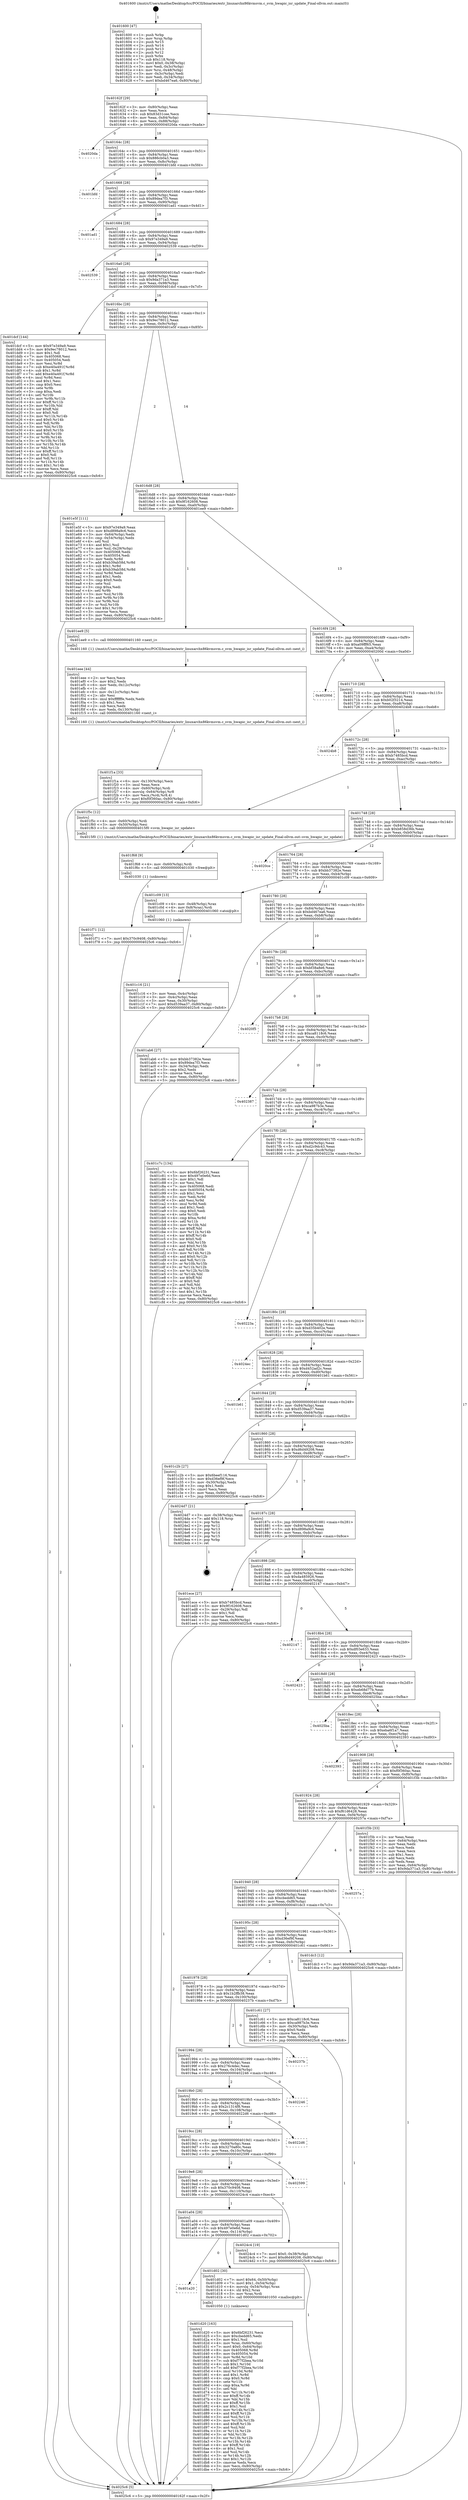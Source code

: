 digraph "0x401600" {
  label = "0x401600 (/mnt/c/Users/mathe/Desktop/tcc/POCII/binaries/extr_linuxarchx86kvmsvm.c_svm_hwapic_isr_update_Final-ollvm.out::main(0))"
  labelloc = "t"
  node[shape=record]

  Entry [label="",width=0.3,height=0.3,shape=circle,fillcolor=black,style=filled]
  "0x40162f" [label="{
     0x40162f [29]\l
     | [instrs]\l
     &nbsp;&nbsp;0x40162f \<+3\>: mov -0x80(%rbp),%eax\l
     &nbsp;&nbsp;0x401632 \<+2\>: mov %eax,%ecx\l
     &nbsp;&nbsp;0x401634 \<+6\>: sub $0x83d31cee,%ecx\l
     &nbsp;&nbsp;0x40163a \<+6\>: mov %eax,-0x84(%rbp)\l
     &nbsp;&nbsp;0x401640 \<+6\>: mov %ecx,-0x88(%rbp)\l
     &nbsp;&nbsp;0x401646 \<+6\>: je 00000000004020da \<main+0xada\>\l
  }"]
  "0x4020da" [label="{
     0x4020da\l
  }", style=dashed]
  "0x40164c" [label="{
     0x40164c [28]\l
     | [instrs]\l
     &nbsp;&nbsp;0x40164c \<+5\>: jmp 0000000000401651 \<main+0x51\>\l
     &nbsp;&nbsp;0x401651 \<+6\>: mov -0x84(%rbp),%eax\l
     &nbsp;&nbsp;0x401657 \<+5\>: sub $0x886cb0a3,%eax\l
     &nbsp;&nbsp;0x40165c \<+6\>: mov %eax,-0x8c(%rbp)\l
     &nbsp;&nbsp;0x401662 \<+6\>: je 0000000000401bfd \<main+0x5fd\>\l
  }"]
  Exit [label="",width=0.3,height=0.3,shape=circle,fillcolor=black,style=filled,peripheries=2]
  "0x401bfd" [label="{
     0x401bfd\l
  }", style=dashed]
  "0x401668" [label="{
     0x401668 [28]\l
     | [instrs]\l
     &nbsp;&nbsp;0x401668 \<+5\>: jmp 000000000040166d \<main+0x6d\>\l
     &nbsp;&nbsp;0x40166d \<+6\>: mov -0x84(%rbp),%eax\l
     &nbsp;&nbsp;0x401673 \<+5\>: sub $0x89dea7f3,%eax\l
     &nbsp;&nbsp;0x401678 \<+6\>: mov %eax,-0x90(%rbp)\l
     &nbsp;&nbsp;0x40167e \<+6\>: je 0000000000401ad1 \<main+0x4d1\>\l
  }"]
  "0x401f71" [label="{
     0x401f71 [12]\l
     | [instrs]\l
     &nbsp;&nbsp;0x401f71 \<+7\>: movl $0x370c9408,-0x80(%rbp)\l
     &nbsp;&nbsp;0x401f78 \<+5\>: jmp 00000000004025c6 \<main+0xfc6\>\l
  }"]
  "0x401ad1" [label="{
     0x401ad1\l
  }", style=dashed]
  "0x401684" [label="{
     0x401684 [28]\l
     | [instrs]\l
     &nbsp;&nbsp;0x401684 \<+5\>: jmp 0000000000401689 \<main+0x89\>\l
     &nbsp;&nbsp;0x401689 \<+6\>: mov -0x84(%rbp),%eax\l
     &nbsp;&nbsp;0x40168f \<+5\>: sub $0x97e349a9,%eax\l
     &nbsp;&nbsp;0x401694 \<+6\>: mov %eax,-0x94(%rbp)\l
     &nbsp;&nbsp;0x40169a \<+6\>: je 0000000000402539 \<main+0xf39\>\l
  }"]
  "0x401f68" [label="{
     0x401f68 [9]\l
     | [instrs]\l
     &nbsp;&nbsp;0x401f68 \<+4\>: mov -0x60(%rbp),%rdi\l
     &nbsp;&nbsp;0x401f6c \<+5\>: call 0000000000401030 \<free@plt\>\l
     | [calls]\l
     &nbsp;&nbsp;0x401030 \{1\} (unknown)\l
  }"]
  "0x402539" [label="{
     0x402539\l
  }", style=dashed]
  "0x4016a0" [label="{
     0x4016a0 [28]\l
     | [instrs]\l
     &nbsp;&nbsp;0x4016a0 \<+5\>: jmp 00000000004016a5 \<main+0xa5\>\l
     &nbsp;&nbsp;0x4016a5 \<+6\>: mov -0x84(%rbp),%eax\l
     &nbsp;&nbsp;0x4016ab \<+5\>: sub $0x9da371a3,%eax\l
     &nbsp;&nbsp;0x4016b0 \<+6\>: mov %eax,-0x98(%rbp)\l
     &nbsp;&nbsp;0x4016b6 \<+6\>: je 0000000000401dcf \<main+0x7cf\>\l
  }"]
  "0x401f1a" [label="{
     0x401f1a [33]\l
     | [instrs]\l
     &nbsp;&nbsp;0x401f1a \<+6\>: mov -0x130(%rbp),%ecx\l
     &nbsp;&nbsp;0x401f20 \<+3\>: imul %eax,%ecx\l
     &nbsp;&nbsp;0x401f23 \<+4\>: mov -0x60(%rbp),%rdi\l
     &nbsp;&nbsp;0x401f27 \<+4\>: movslq -0x64(%rbp),%r8\l
     &nbsp;&nbsp;0x401f2b \<+4\>: mov %ecx,(%rdi,%r8,4)\l
     &nbsp;&nbsp;0x401f2f \<+7\>: movl $0xf0f360ac,-0x80(%rbp)\l
     &nbsp;&nbsp;0x401f36 \<+5\>: jmp 00000000004025c6 \<main+0xfc6\>\l
  }"]
  "0x401dcf" [label="{
     0x401dcf [144]\l
     | [instrs]\l
     &nbsp;&nbsp;0x401dcf \<+5\>: mov $0x97e349a9,%eax\l
     &nbsp;&nbsp;0x401dd4 \<+5\>: mov $0x9ec78012,%ecx\l
     &nbsp;&nbsp;0x401dd9 \<+2\>: mov $0x1,%dl\l
     &nbsp;&nbsp;0x401ddb \<+7\>: mov 0x405068,%esi\l
     &nbsp;&nbsp;0x401de2 \<+7\>: mov 0x405054,%edi\l
     &nbsp;&nbsp;0x401de9 \<+3\>: mov %esi,%r8d\l
     &nbsp;&nbsp;0x401dec \<+7\>: sub $0xe40a491f,%r8d\l
     &nbsp;&nbsp;0x401df3 \<+4\>: sub $0x1,%r8d\l
     &nbsp;&nbsp;0x401df7 \<+7\>: add $0xe40a491f,%r8d\l
     &nbsp;&nbsp;0x401dfe \<+4\>: imul %r8d,%esi\l
     &nbsp;&nbsp;0x401e02 \<+3\>: and $0x1,%esi\l
     &nbsp;&nbsp;0x401e05 \<+3\>: cmp $0x0,%esi\l
     &nbsp;&nbsp;0x401e08 \<+4\>: sete %r9b\l
     &nbsp;&nbsp;0x401e0c \<+3\>: cmp $0xa,%edi\l
     &nbsp;&nbsp;0x401e0f \<+4\>: setl %r10b\l
     &nbsp;&nbsp;0x401e13 \<+3\>: mov %r9b,%r11b\l
     &nbsp;&nbsp;0x401e16 \<+4\>: xor $0xff,%r11b\l
     &nbsp;&nbsp;0x401e1a \<+3\>: mov %r10b,%bl\l
     &nbsp;&nbsp;0x401e1d \<+3\>: xor $0xff,%bl\l
     &nbsp;&nbsp;0x401e20 \<+3\>: xor $0x0,%dl\l
     &nbsp;&nbsp;0x401e23 \<+3\>: mov %r11b,%r14b\l
     &nbsp;&nbsp;0x401e26 \<+4\>: and $0x0,%r14b\l
     &nbsp;&nbsp;0x401e2a \<+3\>: and %dl,%r9b\l
     &nbsp;&nbsp;0x401e2d \<+3\>: mov %bl,%r15b\l
     &nbsp;&nbsp;0x401e30 \<+4\>: and $0x0,%r15b\l
     &nbsp;&nbsp;0x401e34 \<+3\>: and %dl,%r10b\l
     &nbsp;&nbsp;0x401e37 \<+3\>: or %r9b,%r14b\l
     &nbsp;&nbsp;0x401e3a \<+3\>: or %r10b,%r15b\l
     &nbsp;&nbsp;0x401e3d \<+3\>: xor %r15b,%r14b\l
     &nbsp;&nbsp;0x401e40 \<+3\>: or %bl,%r11b\l
     &nbsp;&nbsp;0x401e43 \<+4\>: xor $0xff,%r11b\l
     &nbsp;&nbsp;0x401e47 \<+3\>: or $0x0,%dl\l
     &nbsp;&nbsp;0x401e4a \<+3\>: and %dl,%r11b\l
     &nbsp;&nbsp;0x401e4d \<+3\>: or %r11b,%r14b\l
     &nbsp;&nbsp;0x401e50 \<+4\>: test $0x1,%r14b\l
     &nbsp;&nbsp;0x401e54 \<+3\>: cmovne %ecx,%eax\l
     &nbsp;&nbsp;0x401e57 \<+3\>: mov %eax,-0x80(%rbp)\l
     &nbsp;&nbsp;0x401e5a \<+5\>: jmp 00000000004025c6 \<main+0xfc6\>\l
  }"]
  "0x4016bc" [label="{
     0x4016bc [28]\l
     | [instrs]\l
     &nbsp;&nbsp;0x4016bc \<+5\>: jmp 00000000004016c1 \<main+0xc1\>\l
     &nbsp;&nbsp;0x4016c1 \<+6\>: mov -0x84(%rbp),%eax\l
     &nbsp;&nbsp;0x4016c7 \<+5\>: sub $0x9ec78012,%eax\l
     &nbsp;&nbsp;0x4016cc \<+6\>: mov %eax,-0x9c(%rbp)\l
     &nbsp;&nbsp;0x4016d2 \<+6\>: je 0000000000401e5f \<main+0x85f\>\l
  }"]
  "0x401eee" [label="{
     0x401eee [44]\l
     | [instrs]\l
     &nbsp;&nbsp;0x401eee \<+2\>: xor %ecx,%ecx\l
     &nbsp;&nbsp;0x401ef0 \<+5\>: mov $0x2,%edx\l
     &nbsp;&nbsp;0x401ef5 \<+6\>: mov %edx,-0x12c(%rbp)\l
     &nbsp;&nbsp;0x401efb \<+1\>: cltd\l
     &nbsp;&nbsp;0x401efc \<+6\>: mov -0x12c(%rbp),%esi\l
     &nbsp;&nbsp;0x401f02 \<+2\>: idiv %esi\l
     &nbsp;&nbsp;0x401f04 \<+6\>: imul $0xfffffffe,%edx,%edx\l
     &nbsp;&nbsp;0x401f0a \<+3\>: sub $0x1,%ecx\l
     &nbsp;&nbsp;0x401f0d \<+2\>: sub %ecx,%edx\l
     &nbsp;&nbsp;0x401f0f \<+6\>: mov %edx,-0x130(%rbp)\l
     &nbsp;&nbsp;0x401f15 \<+5\>: call 0000000000401160 \<next_i\>\l
     | [calls]\l
     &nbsp;&nbsp;0x401160 \{1\} (/mnt/c/Users/mathe/Desktop/tcc/POCII/binaries/extr_linuxarchx86kvmsvm.c_svm_hwapic_isr_update_Final-ollvm.out::next_i)\l
  }"]
  "0x401e5f" [label="{
     0x401e5f [111]\l
     | [instrs]\l
     &nbsp;&nbsp;0x401e5f \<+5\>: mov $0x97e349a9,%eax\l
     &nbsp;&nbsp;0x401e64 \<+5\>: mov $0xd898a9c6,%ecx\l
     &nbsp;&nbsp;0x401e69 \<+3\>: mov -0x64(%rbp),%edx\l
     &nbsp;&nbsp;0x401e6c \<+3\>: cmp -0x54(%rbp),%edx\l
     &nbsp;&nbsp;0x401e6f \<+4\>: setl %sil\l
     &nbsp;&nbsp;0x401e73 \<+4\>: and $0x1,%sil\l
     &nbsp;&nbsp;0x401e77 \<+4\>: mov %sil,-0x29(%rbp)\l
     &nbsp;&nbsp;0x401e7b \<+7\>: mov 0x405068,%edx\l
     &nbsp;&nbsp;0x401e82 \<+7\>: mov 0x405054,%edi\l
     &nbsp;&nbsp;0x401e89 \<+3\>: mov %edx,%r8d\l
     &nbsp;&nbsp;0x401e8c \<+7\>: add $0xb39ab58d,%r8d\l
     &nbsp;&nbsp;0x401e93 \<+4\>: sub $0x1,%r8d\l
     &nbsp;&nbsp;0x401e97 \<+7\>: sub $0xb39ab58d,%r8d\l
     &nbsp;&nbsp;0x401e9e \<+4\>: imul %r8d,%edx\l
     &nbsp;&nbsp;0x401ea2 \<+3\>: and $0x1,%edx\l
     &nbsp;&nbsp;0x401ea5 \<+3\>: cmp $0x0,%edx\l
     &nbsp;&nbsp;0x401ea8 \<+4\>: sete %sil\l
     &nbsp;&nbsp;0x401eac \<+3\>: cmp $0xa,%edi\l
     &nbsp;&nbsp;0x401eaf \<+4\>: setl %r9b\l
     &nbsp;&nbsp;0x401eb3 \<+3\>: mov %sil,%r10b\l
     &nbsp;&nbsp;0x401eb6 \<+3\>: and %r9b,%r10b\l
     &nbsp;&nbsp;0x401eb9 \<+3\>: xor %r9b,%sil\l
     &nbsp;&nbsp;0x401ebc \<+3\>: or %sil,%r10b\l
     &nbsp;&nbsp;0x401ebf \<+4\>: test $0x1,%r10b\l
     &nbsp;&nbsp;0x401ec3 \<+3\>: cmovne %ecx,%eax\l
     &nbsp;&nbsp;0x401ec6 \<+3\>: mov %eax,-0x80(%rbp)\l
     &nbsp;&nbsp;0x401ec9 \<+5\>: jmp 00000000004025c6 \<main+0xfc6\>\l
  }"]
  "0x4016d8" [label="{
     0x4016d8 [28]\l
     | [instrs]\l
     &nbsp;&nbsp;0x4016d8 \<+5\>: jmp 00000000004016dd \<main+0xdd\>\l
     &nbsp;&nbsp;0x4016dd \<+6\>: mov -0x84(%rbp),%eax\l
     &nbsp;&nbsp;0x4016e3 \<+5\>: sub $0x9f162608,%eax\l
     &nbsp;&nbsp;0x4016e8 \<+6\>: mov %eax,-0xa0(%rbp)\l
     &nbsp;&nbsp;0x4016ee \<+6\>: je 0000000000401ee9 \<main+0x8e9\>\l
  }"]
  "0x401d20" [label="{
     0x401d20 [163]\l
     | [instrs]\l
     &nbsp;&nbsp;0x401d20 \<+5\>: mov $0x6bf26231,%ecx\l
     &nbsp;&nbsp;0x401d25 \<+5\>: mov $0xcbedd65,%edx\l
     &nbsp;&nbsp;0x401d2a \<+3\>: mov $0x1,%sil\l
     &nbsp;&nbsp;0x401d2d \<+4\>: mov %rax,-0x60(%rbp)\l
     &nbsp;&nbsp;0x401d31 \<+7\>: movl $0x0,-0x64(%rbp)\l
     &nbsp;&nbsp;0x401d38 \<+8\>: mov 0x405068,%r8d\l
     &nbsp;&nbsp;0x401d40 \<+8\>: mov 0x405054,%r9d\l
     &nbsp;&nbsp;0x401d48 \<+3\>: mov %r8d,%r10d\l
     &nbsp;&nbsp;0x401d4b \<+7\>: sub $0xf77f2bea,%r10d\l
     &nbsp;&nbsp;0x401d52 \<+4\>: sub $0x1,%r10d\l
     &nbsp;&nbsp;0x401d56 \<+7\>: add $0xf77f2bea,%r10d\l
     &nbsp;&nbsp;0x401d5d \<+4\>: imul %r10d,%r8d\l
     &nbsp;&nbsp;0x401d61 \<+4\>: and $0x1,%r8d\l
     &nbsp;&nbsp;0x401d65 \<+4\>: cmp $0x0,%r8d\l
     &nbsp;&nbsp;0x401d69 \<+4\>: sete %r11b\l
     &nbsp;&nbsp;0x401d6d \<+4\>: cmp $0xa,%r9d\l
     &nbsp;&nbsp;0x401d71 \<+3\>: setl %bl\l
     &nbsp;&nbsp;0x401d74 \<+3\>: mov %r11b,%r14b\l
     &nbsp;&nbsp;0x401d77 \<+4\>: xor $0xff,%r14b\l
     &nbsp;&nbsp;0x401d7b \<+3\>: mov %bl,%r15b\l
     &nbsp;&nbsp;0x401d7e \<+4\>: xor $0xff,%r15b\l
     &nbsp;&nbsp;0x401d82 \<+4\>: xor $0x1,%sil\l
     &nbsp;&nbsp;0x401d86 \<+3\>: mov %r14b,%r12b\l
     &nbsp;&nbsp;0x401d89 \<+4\>: and $0xff,%r12b\l
     &nbsp;&nbsp;0x401d8d \<+3\>: and %sil,%r11b\l
     &nbsp;&nbsp;0x401d90 \<+3\>: mov %r15b,%r13b\l
     &nbsp;&nbsp;0x401d93 \<+4\>: and $0xff,%r13b\l
     &nbsp;&nbsp;0x401d97 \<+3\>: and %sil,%bl\l
     &nbsp;&nbsp;0x401d9a \<+3\>: or %r11b,%r12b\l
     &nbsp;&nbsp;0x401d9d \<+3\>: or %bl,%r13b\l
     &nbsp;&nbsp;0x401da0 \<+3\>: xor %r13b,%r12b\l
     &nbsp;&nbsp;0x401da3 \<+3\>: or %r15b,%r14b\l
     &nbsp;&nbsp;0x401da6 \<+4\>: xor $0xff,%r14b\l
     &nbsp;&nbsp;0x401daa \<+4\>: or $0x1,%sil\l
     &nbsp;&nbsp;0x401dae \<+3\>: and %sil,%r14b\l
     &nbsp;&nbsp;0x401db1 \<+3\>: or %r14b,%r12b\l
     &nbsp;&nbsp;0x401db4 \<+4\>: test $0x1,%r12b\l
     &nbsp;&nbsp;0x401db8 \<+3\>: cmovne %edx,%ecx\l
     &nbsp;&nbsp;0x401dbb \<+3\>: mov %ecx,-0x80(%rbp)\l
     &nbsp;&nbsp;0x401dbe \<+5\>: jmp 00000000004025c6 \<main+0xfc6\>\l
  }"]
  "0x401ee9" [label="{
     0x401ee9 [5]\l
     | [instrs]\l
     &nbsp;&nbsp;0x401ee9 \<+5\>: call 0000000000401160 \<next_i\>\l
     | [calls]\l
     &nbsp;&nbsp;0x401160 \{1\} (/mnt/c/Users/mathe/Desktop/tcc/POCII/binaries/extr_linuxarchx86kvmsvm.c_svm_hwapic_isr_update_Final-ollvm.out::next_i)\l
  }"]
  "0x4016f4" [label="{
     0x4016f4 [28]\l
     | [instrs]\l
     &nbsp;&nbsp;0x4016f4 \<+5\>: jmp 00000000004016f9 \<main+0xf9\>\l
     &nbsp;&nbsp;0x4016f9 \<+6\>: mov -0x84(%rbp),%eax\l
     &nbsp;&nbsp;0x4016ff \<+5\>: sub $0xa09fff65,%eax\l
     &nbsp;&nbsp;0x401704 \<+6\>: mov %eax,-0xa4(%rbp)\l
     &nbsp;&nbsp;0x40170a \<+6\>: je 000000000040200d \<main+0xa0d\>\l
  }"]
  "0x401a20" [label="{
     0x401a20\l
  }", style=dashed]
  "0x40200d" [label="{
     0x40200d\l
  }", style=dashed]
  "0x401710" [label="{
     0x401710 [28]\l
     | [instrs]\l
     &nbsp;&nbsp;0x401710 \<+5\>: jmp 0000000000401715 \<main+0x115\>\l
     &nbsp;&nbsp;0x401715 \<+6\>: mov -0x84(%rbp),%eax\l
     &nbsp;&nbsp;0x40171b \<+5\>: sub $0xb02f3214,%eax\l
     &nbsp;&nbsp;0x401720 \<+6\>: mov %eax,-0xa8(%rbp)\l
     &nbsp;&nbsp;0x401726 \<+6\>: je 00000000004024b8 \<main+0xeb8\>\l
  }"]
  "0x401d02" [label="{
     0x401d02 [30]\l
     | [instrs]\l
     &nbsp;&nbsp;0x401d02 \<+7\>: movl $0x64,-0x50(%rbp)\l
     &nbsp;&nbsp;0x401d09 \<+7\>: movl $0x1,-0x54(%rbp)\l
     &nbsp;&nbsp;0x401d10 \<+4\>: movslq -0x54(%rbp),%rax\l
     &nbsp;&nbsp;0x401d14 \<+4\>: shl $0x2,%rax\l
     &nbsp;&nbsp;0x401d18 \<+3\>: mov %rax,%rdi\l
     &nbsp;&nbsp;0x401d1b \<+5\>: call 0000000000401050 \<malloc@plt\>\l
     | [calls]\l
     &nbsp;&nbsp;0x401050 \{1\} (unknown)\l
  }"]
  "0x4024b8" [label="{
     0x4024b8\l
  }", style=dashed]
  "0x40172c" [label="{
     0x40172c [28]\l
     | [instrs]\l
     &nbsp;&nbsp;0x40172c \<+5\>: jmp 0000000000401731 \<main+0x131\>\l
     &nbsp;&nbsp;0x401731 \<+6\>: mov -0x84(%rbp),%eax\l
     &nbsp;&nbsp;0x401737 \<+5\>: sub $0xb7485bcd,%eax\l
     &nbsp;&nbsp;0x40173c \<+6\>: mov %eax,-0xac(%rbp)\l
     &nbsp;&nbsp;0x401742 \<+6\>: je 0000000000401f5c \<main+0x95c\>\l
  }"]
  "0x401a04" [label="{
     0x401a04 [28]\l
     | [instrs]\l
     &nbsp;&nbsp;0x401a04 \<+5\>: jmp 0000000000401a09 \<main+0x409\>\l
     &nbsp;&nbsp;0x401a09 \<+6\>: mov -0x84(%rbp),%eax\l
     &nbsp;&nbsp;0x401a0f \<+5\>: sub $0x497e0e6d,%eax\l
     &nbsp;&nbsp;0x401a14 \<+6\>: mov %eax,-0x114(%rbp)\l
     &nbsp;&nbsp;0x401a1a \<+6\>: je 0000000000401d02 \<main+0x702\>\l
  }"]
  "0x401f5c" [label="{
     0x401f5c [12]\l
     | [instrs]\l
     &nbsp;&nbsp;0x401f5c \<+4\>: mov -0x60(%rbp),%rdi\l
     &nbsp;&nbsp;0x401f60 \<+3\>: mov -0x50(%rbp),%esi\l
     &nbsp;&nbsp;0x401f63 \<+5\>: call 00000000004015f0 \<svm_hwapic_isr_update\>\l
     | [calls]\l
     &nbsp;&nbsp;0x4015f0 \{1\} (/mnt/c/Users/mathe/Desktop/tcc/POCII/binaries/extr_linuxarchx86kvmsvm.c_svm_hwapic_isr_update_Final-ollvm.out::svm_hwapic_isr_update)\l
  }"]
  "0x401748" [label="{
     0x401748 [28]\l
     | [instrs]\l
     &nbsp;&nbsp;0x401748 \<+5\>: jmp 000000000040174d \<main+0x14d\>\l
     &nbsp;&nbsp;0x40174d \<+6\>: mov -0x84(%rbp),%eax\l
     &nbsp;&nbsp;0x401753 \<+5\>: sub $0xb858d36b,%eax\l
     &nbsp;&nbsp;0x401758 \<+6\>: mov %eax,-0xb0(%rbp)\l
     &nbsp;&nbsp;0x40175e \<+6\>: je 00000000004020ce \<main+0xace\>\l
  }"]
  "0x4024c4" [label="{
     0x4024c4 [19]\l
     | [instrs]\l
     &nbsp;&nbsp;0x4024c4 \<+7\>: movl $0x0,-0x38(%rbp)\l
     &nbsp;&nbsp;0x4024cb \<+7\>: movl $0xd6d49208,-0x80(%rbp)\l
     &nbsp;&nbsp;0x4024d2 \<+5\>: jmp 00000000004025c6 \<main+0xfc6\>\l
  }"]
  "0x4020ce" [label="{
     0x4020ce\l
  }", style=dashed]
  "0x401764" [label="{
     0x401764 [28]\l
     | [instrs]\l
     &nbsp;&nbsp;0x401764 \<+5\>: jmp 0000000000401769 \<main+0x169\>\l
     &nbsp;&nbsp;0x401769 \<+6\>: mov -0x84(%rbp),%eax\l
     &nbsp;&nbsp;0x40176f \<+5\>: sub $0xbb37382e,%eax\l
     &nbsp;&nbsp;0x401774 \<+6\>: mov %eax,-0xb4(%rbp)\l
     &nbsp;&nbsp;0x40177a \<+6\>: je 0000000000401c09 \<main+0x609\>\l
  }"]
  "0x4019e8" [label="{
     0x4019e8 [28]\l
     | [instrs]\l
     &nbsp;&nbsp;0x4019e8 \<+5\>: jmp 00000000004019ed \<main+0x3ed\>\l
     &nbsp;&nbsp;0x4019ed \<+6\>: mov -0x84(%rbp),%eax\l
     &nbsp;&nbsp;0x4019f3 \<+5\>: sub $0x370c9408,%eax\l
     &nbsp;&nbsp;0x4019f8 \<+6\>: mov %eax,-0x110(%rbp)\l
     &nbsp;&nbsp;0x4019fe \<+6\>: je 00000000004024c4 \<main+0xec4\>\l
  }"]
  "0x401c09" [label="{
     0x401c09 [13]\l
     | [instrs]\l
     &nbsp;&nbsp;0x401c09 \<+4\>: mov -0x48(%rbp),%rax\l
     &nbsp;&nbsp;0x401c0d \<+4\>: mov 0x8(%rax),%rdi\l
     &nbsp;&nbsp;0x401c11 \<+5\>: call 0000000000401060 \<atoi@plt\>\l
     | [calls]\l
     &nbsp;&nbsp;0x401060 \{1\} (unknown)\l
  }"]
  "0x401780" [label="{
     0x401780 [28]\l
     | [instrs]\l
     &nbsp;&nbsp;0x401780 \<+5\>: jmp 0000000000401785 \<main+0x185\>\l
     &nbsp;&nbsp;0x401785 \<+6\>: mov -0x84(%rbp),%eax\l
     &nbsp;&nbsp;0x40178b \<+5\>: sub $0xbd467ea6,%eax\l
     &nbsp;&nbsp;0x401790 \<+6\>: mov %eax,-0xb8(%rbp)\l
     &nbsp;&nbsp;0x401796 \<+6\>: je 0000000000401ab6 \<main+0x4b6\>\l
  }"]
  "0x402599" [label="{
     0x402599\l
  }", style=dashed]
  "0x401ab6" [label="{
     0x401ab6 [27]\l
     | [instrs]\l
     &nbsp;&nbsp;0x401ab6 \<+5\>: mov $0xbb37382e,%eax\l
     &nbsp;&nbsp;0x401abb \<+5\>: mov $0x89dea7f3,%ecx\l
     &nbsp;&nbsp;0x401ac0 \<+3\>: mov -0x34(%rbp),%edx\l
     &nbsp;&nbsp;0x401ac3 \<+3\>: cmp $0x2,%edx\l
     &nbsp;&nbsp;0x401ac6 \<+3\>: cmovne %ecx,%eax\l
     &nbsp;&nbsp;0x401ac9 \<+3\>: mov %eax,-0x80(%rbp)\l
     &nbsp;&nbsp;0x401acc \<+5\>: jmp 00000000004025c6 \<main+0xfc6\>\l
  }"]
  "0x40179c" [label="{
     0x40179c [28]\l
     | [instrs]\l
     &nbsp;&nbsp;0x40179c \<+5\>: jmp 00000000004017a1 \<main+0x1a1\>\l
     &nbsp;&nbsp;0x4017a1 \<+6\>: mov -0x84(%rbp),%eax\l
     &nbsp;&nbsp;0x4017a7 \<+5\>: sub $0xbf38a8e6,%eax\l
     &nbsp;&nbsp;0x4017ac \<+6\>: mov %eax,-0xbc(%rbp)\l
     &nbsp;&nbsp;0x4017b2 \<+6\>: je 00000000004020f5 \<main+0xaf5\>\l
  }"]
  "0x4025c6" [label="{
     0x4025c6 [5]\l
     | [instrs]\l
     &nbsp;&nbsp;0x4025c6 \<+5\>: jmp 000000000040162f \<main+0x2f\>\l
  }"]
  "0x401600" [label="{
     0x401600 [47]\l
     | [instrs]\l
     &nbsp;&nbsp;0x401600 \<+1\>: push %rbp\l
     &nbsp;&nbsp;0x401601 \<+3\>: mov %rsp,%rbp\l
     &nbsp;&nbsp;0x401604 \<+2\>: push %r15\l
     &nbsp;&nbsp;0x401606 \<+2\>: push %r14\l
     &nbsp;&nbsp;0x401608 \<+2\>: push %r13\l
     &nbsp;&nbsp;0x40160a \<+2\>: push %r12\l
     &nbsp;&nbsp;0x40160c \<+1\>: push %rbx\l
     &nbsp;&nbsp;0x40160d \<+7\>: sub $0x118,%rsp\l
     &nbsp;&nbsp;0x401614 \<+7\>: movl $0x0,-0x38(%rbp)\l
     &nbsp;&nbsp;0x40161b \<+3\>: mov %edi,-0x3c(%rbp)\l
     &nbsp;&nbsp;0x40161e \<+4\>: mov %rsi,-0x48(%rbp)\l
     &nbsp;&nbsp;0x401622 \<+3\>: mov -0x3c(%rbp),%edi\l
     &nbsp;&nbsp;0x401625 \<+3\>: mov %edi,-0x34(%rbp)\l
     &nbsp;&nbsp;0x401628 \<+7\>: movl $0xbd467ea6,-0x80(%rbp)\l
  }"]
  "0x401c16" [label="{
     0x401c16 [21]\l
     | [instrs]\l
     &nbsp;&nbsp;0x401c16 \<+3\>: mov %eax,-0x4c(%rbp)\l
     &nbsp;&nbsp;0x401c19 \<+3\>: mov -0x4c(%rbp),%eax\l
     &nbsp;&nbsp;0x401c1c \<+3\>: mov %eax,-0x30(%rbp)\l
     &nbsp;&nbsp;0x401c1f \<+7\>: movl $0xd539aa37,-0x80(%rbp)\l
     &nbsp;&nbsp;0x401c26 \<+5\>: jmp 00000000004025c6 \<main+0xfc6\>\l
  }"]
  "0x4019cc" [label="{
     0x4019cc [28]\l
     | [instrs]\l
     &nbsp;&nbsp;0x4019cc \<+5\>: jmp 00000000004019d1 \<main+0x3d1\>\l
     &nbsp;&nbsp;0x4019d1 \<+6\>: mov -0x84(%rbp),%eax\l
     &nbsp;&nbsp;0x4019d7 \<+5\>: sub $0x3270a80c,%eax\l
     &nbsp;&nbsp;0x4019dc \<+6\>: mov %eax,-0x10c(%rbp)\l
     &nbsp;&nbsp;0x4019e2 \<+6\>: je 0000000000402599 \<main+0xf99\>\l
  }"]
  "0x4020f5" [label="{
     0x4020f5\l
  }", style=dashed]
  "0x4017b8" [label="{
     0x4017b8 [28]\l
     | [instrs]\l
     &nbsp;&nbsp;0x4017b8 \<+5\>: jmp 00000000004017bd \<main+0x1bd\>\l
     &nbsp;&nbsp;0x4017bd \<+6\>: mov -0x84(%rbp),%eax\l
     &nbsp;&nbsp;0x4017c3 \<+5\>: sub $0xca8118c6,%eax\l
     &nbsp;&nbsp;0x4017c8 \<+6\>: mov %eax,-0xc0(%rbp)\l
     &nbsp;&nbsp;0x4017ce \<+6\>: je 0000000000402387 \<main+0xd87\>\l
  }"]
  "0x4022d6" [label="{
     0x4022d6\l
  }", style=dashed]
  "0x402387" [label="{
     0x402387\l
  }", style=dashed]
  "0x4017d4" [label="{
     0x4017d4 [28]\l
     | [instrs]\l
     &nbsp;&nbsp;0x4017d4 \<+5\>: jmp 00000000004017d9 \<main+0x1d9\>\l
     &nbsp;&nbsp;0x4017d9 \<+6\>: mov -0x84(%rbp),%eax\l
     &nbsp;&nbsp;0x4017df \<+5\>: sub $0xca987b3e,%eax\l
     &nbsp;&nbsp;0x4017e4 \<+6\>: mov %eax,-0xc4(%rbp)\l
     &nbsp;&nbsp;0x4017ea \<+6\>: je 0000000000401c7c \<main+0x67c\>\l
  }"]
  "0x4019b0" [label="{
     0x4019b0 [28]\l
     | [instrs]\l
     &nbsp;&nbsp;0x4019b0 \<+5\>: jmp 00000000004019b5 \<main+0x3b5\>\l
     &nbsp;&nbsp;0x4019b5 \<+6\>: mov -0x84(%rbp),%eax\l
     &nbsp;&nbsp;0x4019bb \<+5\>: sub $0x2c1314f8,%eax\l
     &nbsp;&nbsp;0x4019c0 \<+6\>: mov %eax,-0x108(%rbp)\l
     &nbsp;&nbsp;0x4019c6 \<+6\>: je 00000000004022d6 \<main+0xcd6\>\l
  }"]
  "0x401c7c" [label="{
     0x401c7c [134]\l
     | [instrs]\l
     &nbsp;&nbsp;0x401c7c \<+5\>: mov $0x6bf26231,%eax\l
     &nbsp;&nbsp;0x401c81 \<+5\>: mov $0x497e0e6d,%ecx\l
     &nbsp;&nbsp;0x401c86 \<+2\>: mov $0x1,%dl\l
     &nbsp;&nbsp;0x401c88 \<+2\>: xor %esi,%esi\l
     &nbsp;&nbsp;0x401c8a \<+7\>: mov 0x405068,%edi\l
     &nbsp;&nbsp;0x401c91 \<+8\>: mov 0x405054,%r8d\l
     &nbsp;&nbsp;0x401c99 \<+3\>: sub $0x1,%esi\l
     &nbsp;&nbsp;0x401c9c \<+3\>: mov %edi,%r9d\l
     &nbsp;&nbsp;0x401c9f \<+3\>: add %esi,%r9d\l
     &nbsp;&nbsp;0x401ca2 \<+4\>: imul %r9d,%edi\l
     &nbsp;&nbsp;0x401ca6 \<+3\>: and $0x1,%edi\l
     &nbsp;&nbsp;0x401ca9 \<+3\>: cmp $0x0,%edi\l
     &nbsp;&nbsp;0x401cac \<+4\>: sete %r10b\l
     &nbsp;&nbsp;0x401cb0 \<+4\>: cmp $0xa,%r8d\l
     &nbsp;&nbsp;0x401cb4 \<+4\>: setl %r11b\l
     &nbsp;&nbsp;0x401cb8 \<+3\>: mov %r10b,%bl\l
     &nbsp;&nbsp;0x401cbb \<+3\>: xor $0xff,%bl\l
     &nbsp;&nbsp;0x401cbe \<+3\>: mov %r11b,%r14b\l
     &nbsp;&nbsp;0x401cc1 \<+4\>: xor $0xff,%r14b\l
     &nbsp;&nbsp;0x401cc5 \<+3\>: xor $0x0,%dl\l
     &nbsp;&nbsp;0x401cc8 \<+3\>: mov %bl,%r15b\l
     &nbsp;&nbsp;0x401ccb \<+4\>: and $0x0,%r15b\l
     &nbsp;&nbsp;0x401ccf \<+3\>: and %dl,%r10b\l
     &nbsp;&nbsp;0x401cd2 \<+3\>: mov %r14b,%r12b\l
     &nbsp;&nbsp;0x401cd5 \<+4\>: and $0x0,%r12b\l
     &nbsp;&nbsp;0x401cd9 \<+3\>: and %dl,%r11b\l
     &nbsp;&nbsp;0x401cdc \<+3\>: or %r10b,%r15b\l
     &nbsp;&nbsp;0x401cdf \<+3\>: or %r11b,%r12b\l
     &nbsp;&nbsp;0x401ce2 \<+3\>: xor %r12b,%r15b\l
     &nbsp;&nbsp;0x401ce5 \<+3\>: or %r14b,%bl\l
     &nbsp;&nbsp;0x401ce8 \<+3\>: xor $0xff,%bl\l
     &nbsp;&nbsp;0x401ceb \<+3\>: or $0x0,%dl\l
     &nbsp;&nbsp;0x401cee \<+2\>: and %dl,%bl\l
     &nbsp;&nbsp;0x401cf0 \<+3\>: or %bl,%r15b\l
     &nbsp;&nbsp;0x401cf3 \<+4\>: test $0x1,%r15b\l
     &nbsp;&nbsp;0x401cf7 \<+3\>: cmovne %ecx,%eax\l
     &nbsp;&nbsp;0x401cfa \<+3\>: mov %eax,-0x80(%rbp)\l
     &nbsp;&nbsp;0x401cfd \<+5\>: jmp 00000000004025c6 \<main+0xfc6\>\l
  }"]
  "0x4017f0" [label="{
     0x4017f0 [28]\l
     | [instrs]\l
     &nbsp;&nbsp;0x4017f0 \<+5\>: jmp 00000000004017f5 \<main+0x1f5\>\l
     &nbsp;&nbsp;0x4017f5 \<+6\>: mov -0x84(%rbp),%eax\l
     &nbsp;&nbsp;0x4017fb \<+5\>: sub $0xd2c9dc43,%eax\l
     &nbsp;&nbsp;0x401800 \<+6\>: mov %eax,-0xc8(%rbp)\l
     &nbsp;&nbsp;0x401806 \<+6\>: je 000000000040223a \<main+0xc3a\>\l
  }"]
  "0x402246" [label="{
     0x402246\l
  }", style=dashed]
  "0x40223a" [label="{
     0x40223a\l
  }", style=dashed]
  "0x40180c" [label="{
     0x40180c [28]\l
     | [instrs]\l
     &nbsp;&nbsp;0x40180c \<+5\>: jmp 0000000000401811 \<main+0x211\>\l
     &nbsp;&nbsp;0x401811 \<+6\>: mov -0x84(%rbp),%eax\l
     &nbsp;&nbsp;0x401817 \<+5\>: sub $0xd35b402e,%eax\l
     &nbsp;&nbsp;0x40181c \<+6\>: mov %eax,-0xcc(%rbp)\l
     &nbsp;&nbsp;0x401822 \<+6\>: je 00000000004024ec \<main+0xeec\>\l
  }"]
  "0x401994" [label="{
     0x401994 [28]\l
     | [instrs]\l
     &nbsp;&nbsp;0x401994 \<+5\>: jmp 0000000000401999 \<main+0x399\>\l
     &nbsp;&nbsp;0x401999 \<+6\>: mov -0x84(%rbp),%eax\l
     &nbsp;&nbsp;0x40199f \<+5\>: sub $0x276c4dec,%eax\l
     &nbsp;&nbsp;0x4019a4 \<+6\>: mov %eax,-0x104(%rbp)\l
     &nbsp;&nbsp;0x4019aa \<+6\>: je 0000000000402246 \<main+0xc46\>\l
  }"]
  "0x4024ec" [label="{
     0x4024ec\l
  }", style=dashed]
  "0x401828" [label="{
     0x401828 [28]\l
     | [instrs]\l
     &nbsp;&nbsp;0x401828 \<+5\>: jmp 000000000040182d \<main+0x22d\>\l
     &nbsp;&nbsp;0x40182d \<+6\>: mov -0x84(%rbp),%eax\l
     &nbsp;&nbsp;0x401833 \<+5\>: sub $0xd452ad2c,%eax\l
     &nbsp;&nbsp;0x401838 \<+6\>: mov %eax,-0xd0(%rbp)\l
     &nbsp;&nbsp;0x40183e \<+6\>: je 0000000000401b61 \<main+0x561\>\l
  }"]
  "0x40237b" [label="{
     0x40237b\l
  }", style=dashed]
  "0x401b61" [label="{
     0x401b61\l
  }", style=dashed]
  "0x401844" [label="{
     0x401844 [28]\l
     | [instrs]\l
     &nbsp;&nbsp;0x401844 \<+5\>: jmp 0000000000401849 \<main+0x249\>\l
     &nbsp;&nbsp;0x401849 \<+6\>: mov -0x84(%rbp),%eax\l
     &nbsp;&nbsp;0x40184f \<+5\>: sub $0xd539aa37,%eax\l
     &nbsp;&nbsp;0x401854 \<+6\>: mov %eax,-0xd4(%rbp)\l
     &nbsp;&nbsp;0x40185a \<+6\>: je 0000000000401c2b \<main+0x62b\>\l
  }"]
  "0x401978" [label="{
     0x401978 [28]\l
     | [instrs]\l
     &nbsp;&nbsp;0x401978 \<+5\>: jmp 000000000040197d \<main+0x37d\>\l
     &nbsp;&nbsp;0x40197d \<+6\>: mov -0x84(%rbp),%eax\l
     &nbsp;&nbsp;0x401983 \<+5\>: sub $0x1b2ffb38,%eax\l
     &nbsp;&nbsp;0x401988 \<+6\>: mov %eax,-0x100(%rbp)\l
     &nbsp;&nbsp;0x40198e \<+6\>: je 000000000040237b \<main+0xd7b\>\l
  }"]
  "0x401c2b" [label="{
     0x401c2b [27]\l
     | [instrs]\l
     &nbsp;&nbsp;0x401c2b \<+5\>: mov $0x6beef116,%eax\l
     &nbsp;&nbsp;0x401c30 \<+5\>: mov $0xd36ef9f,%ecx\l
     &nbsp;&nbsp;0x401c35 \<+3\>: mov -0x30(%rbp),%edx\l
     &nbsp;&nbsp;0x401c38 \<+3\>: cmp $0x1,%edx\l
     &nbsp;&nbsp;0x401c3b \<+3\>: cmovl %ecx,%eax\l
     &nbsp;&nbsp;0x401c3e \<+3\>: mov %eax,-0x80(%rbp)\l
     &nbsp;&nbsp;0x401c41 \<+5\>: jmp 00000000004025c6 \<main+0xfc6\>\l
  }"]
  "0x401860" [label="{
     0x401860 [28]\l
     | [instrs]\l
     &nbsp;&nbsp;0x401860 \<+5\>: jmp 0000000000401865 \<main+0x265\>\l
     &nbsp;&nbsp;0x401865 \<+6\>: mov -0x84(%rbp),%eax\l
     &nbsp;&nbsp;0x40186b \<+5\>: sub $0xd6d49208,%eax\l
     &nbsp;&nbsp;0x401870 \<+6\>: mov %eax,-0xd8(%rbp)\l
     &nbsp;&nbsp;0x401876 \<+6\>: je 00000000004024d7 \<main+0xed7\>\l
  }"]
  "0x401c61" [label="{
     0x401c61 [27]\l
     | [instrs]\l
     &nbsp;&nbsp;0x401c61 \<+5\>: mov $0xca8118c6,%eax\l
     &nbsp;&nbsp;0x401c66 \<+5\>: mov $0xca987b3e,%ecx\l
     &nbsp;&nbsp;0x401c6b \<+3\>: mov -0x30(%rbp),%edx\l
     &nbsp;&nbsp;0x401c6e \<+3\>: cmp $0x0,%edx\l
     &nbsp;&nbsp;0x401c71 \<+3\>: cmove %ecx,%eax\l
     &nbsp;&nbsp;0x401c74 \<+3\>: mov %eax,-0x80(%rbp)\l
     &nbsp;&nbsp;0x401c77 \<+5\>: jmp 00000000004025c6 \<main+0xfc6\>\l
  }"]
  "0x4024d7" [label="{
     0x4024d7 [21]\l
     | [instrs]\l
     &nbsp;&nbsp;0x4024d7 \<+3\>: mov -0x38(%rbp),%eax\l
     &nbsp;&nbsp;0x4024da \<+7\>: add $0x118,%rsp\l
     &nbsp;&nbsp;0x4024e1 \<+1\>: pop %rbx\l
     &nbsp;&nbsp;0x4024e2 \<+2\>: pop %r12\l
     &nbsp;&nbsp;0x4024e4 \<+2\>: pop %r13\l
     &nbsp;&nbsp;0x4024e6 \<+2\>: pop %r14\l
     &nbsp;&nbsp;0x4024e8 \<+2\>: pop %r15\l
     &nbsp;&nbsp;0x4024ea \<+1\>: pop %rbp\l
     &nbsp;&nbsp;0x4024eb \<+1\>: ret\l
  }"]
  "0x40187c" [label="{
     0x40187c [28]\l
     | [instrs]\l
     &nbsp;&nbsp;0x40187c \<+5\>: jmp 0000000000401881 \<main+0x281\>\l
     &nbsp;&nbsp;0x401881 \<+6\>: mov -0x84(%rbp),%eax\l
     &nbsp;&nbsp;0x401887 \<+5\>: sub $0xd898a9c6,%eax\l
     &nbsp;&nbsp;0x40188c \<+6\>: mov %eax,-0xdc(%rbp)\l
     &nbsp;&nbsp;0x401892 \<+6\>: je 0000000000401ece \<main+0x8ce\>\l
  }"]
  "0x40195c" [label="{
     0x40195c [28]\l
     | [instrs]\l
     &nbsp;&nbsp;0x40195c \<+5\>: jmp 0000000000401961 \<main+0x361\>\l
     &nbsp;&nbsp;0x401961 \<+6\>: mov -0x84(%rbp),%eax\l
     &nbsp;&nbsp;0x401967 \<+5\>: sub $0xd36ef9f,%eax\l
     &nbsp;&nbsp;0x40196c \<+6\>: mov %eax,-0xfc(%rbp)\l
     &nbsp;&nbsp;0x401972 \<+6\>: je 0000000000401c61 \<main+0x661\>\l
  }"]
  "0x401ece" [label="{
     0x401ece [27]\l
     | [instrs]\l
     &nbsp;&nbsp;0x401ece \<+5\>: mov $0xb7485bcd,%eax\l
     &nbsp;&nbsp;0x401ed3 \<+5\>: mov $0x9f162608,%ecx\l
     &nbsp;&nbsp;0x401ed8 \<+3\>: mov -0x29(%rbp),%dl\l
     &nbsp;&nbsp;0x401edb \<+3\>: test $0x1,%dl\l
     &nbsp;&nbsp;0x401ede \<+3\>: cmovne %ecx,%eax\l
     &nbsp;&nbsp;0x401ee1 \<+3\>: mov %eax,-0x80(%rbp)\l
     &nbsp;&nbsp;0x401ee4 \<+5\>: jmp 00000000004025c6 \<main+0xfc6\>\l
  }"]
  "0x401898" [label="{
     0x401898 [28]\l
     | [instrs]\l
     &nbsp;&nbsp;0x401898 \<+5\>: jmp 000000000040189d \<main+0x29d\>\l
     &nbsp;&nbsp;0x40189d \<+6\>: mov -0x84(%rbp),%eax\l
     &nbsp;&nbsp;0x4018a3 \<+5\>: sub $0xda485926,%eax\l
     &nbsp;&nbsp;0x4018a8 \<+6\>: mov %eax,-0xe0(%rbp)\l
     &nbsp;&nbsp;0x4018ae \<+6\>: je 0000000000402147 \<main+0xb47\>\l
  }"]
  "0x401dc3" [label="{
     0x401dc3 [12]\l
     | [instrs]\l
     &nbsp;&nbsp;0x401dc3 \<+7\>: movl $0x9da371a3,-0x80(%rbp)\l
     &nbsp;&nbsp;0x401dca \<+5\>: jmp 00000000004025c6 \<main+0xfc6\>\l
  }"]
  "0x402147" [label="{
     0x402147\l
  }", style=dashed]
  "0x4018b4" [label="{
     0x4018b4 [28]\l
     | [instrs]\l
     &nbsp;&nbsp;0x4018b4 \<+5\>: jmp 00000000004018b9 \<main+0x2b9\>\l
     &nbsp;&nbsp;0x4018b9 \<+6\>: mov -0x84(%rbp),%eax\l
     &nbsp;&nbsp;0x4018bf \<+5\>: sub $0xdf03e633,%eax\l
     &nbsp;&nbsp;0x4018c4 \<+6\>: mov %eax,-0xe4(%rbp)\l
     &nbsp;&nbsp;0x4018ca \<+6\>: je 0000000000402423 \<main+0xe23\>\l
  }"]
  "0x401940" [label="{
     0x401940 [28]\l
     | [instrs]\l
     &nbsp;&nbsp;0x401940 \<+5\>: jmp 0000000000401945 \<main+0x345\>\l
     &nbsp;&nbsp;0x401945 \<+6\>: mov -0x84(%rbp),%eax\l
     &nbsp;&nbsp;0x40194b \<+5\>: sub $0xcbedd65,%eax\l
     &nbsp;&nbsp;0x401950 \<+6\>: mov %eax,-0xf8(%rbp)\l
     &nbsp;&nbsp;0x401956 \<+6\>: je 0000000000401dc3 \<main+0x7c3\>\l
  }"]
  "0x402423" [label="{
     0x402423\l
  }", style=dashed]
  "0x4018d0" [label="{
     0x4018d0 [28]\l
     | [instrs]\l
     &nbsp;&nbsp;0x4018d0 \<+5\>: jmp 00000000004018d5 \<main+0x2d5\>\l
     &nbsp;&nbsp;0x4018d5 \<+6\>: mov -0x84(%rbp),%eax\l
     &nbsp;&nbsp;0x4018db \<+5\>: sub $0xeb68d77b,%eax\l
     &nbsp;&nbsp;0x4018e0 \<+6\>: mov %eax,-0xe8(%rbp)\l
     &nbsp;&nbsp;0x4018e6 \<+6\>: je 00000000004025ba \<main+0xfba\>\l
  }"]
  "0x40257a" [label="{
     0x40257a\l
  }", style=dashed]
  "0x4025ba" [label="{
     0x4025ba\l
  }", style=dashed]
  "0x4018ec" [label="{
     0x4018ec [28]\l
     | [instrs]\l
     &nbsp;&nbsp;0x4018ec \<+5\>: jmp 00000000004018f1 \<main+0x2f1\>\l
     &nbsp;&nbsp;0x4018f1 \<+6\>: mov -0x84(%rbp),%eax\l
     &nbsp;&nbsp;0x4018f7 \<+5\>: sub $0xeba6f1a7,%eax\l
     &nbsp;&nbsp;0x4018fc \<+6\>: mov %eax,-0xec(%rbp)\l
     &nbsp;&nbsp;0x401902 \<+6\>: je 0000000000402393 \<main+0xd93\>\l
  }"]
  "0x401924" [label="{
     0x401924 [28]\l
     | [instrs]\l
     &nbsp;&nbsp;0x401924 \<+5\>: jmp 0000000000401929 \<main+0x329\>\l
     &nbsp;&nbsp;0x401929 \<+6\>: mov -0x84(%rbp),%eax\l
     &nbsp;&nbsp;0x40192f \<+5\>: sub $0xf61d6428,%eax\l
     &nbsp;&nbsp;0x401934 \<+6\>: mov %eax,-0xf4(%rbp)\l
     &nbsp;&nbsp;0x40193a \<+6\>: je 000000000040257a \<main+0xf7a\>\l
  }"]
  "0x402393" [label="{
     0x402393\l
  }", style=dashed]
  "0x401908" [label="{
     0x401908 [28]\l
     | [instrs]\l
     &nbsp;&nbsp;0x401908 \<+5\>: jmp 000000000040190d \<main+0x30d\>\l
     &nbsp;&nbsp;0x40190d \<+6\>: mov -0x84(%rbp),%eax\l
     &nbsp;&nbsp;0x401913 \<+5\>: sub $0xf0f360ac,%eax\l
     &nbsp;&nbsp;0x401918 \<+6\>: mov %eax,-0xf0(%rbp)\l
     &nbsp;&nbsp;0x40191e \<+6\>: je 0000000000401f3b \<main+0x93b\>\l
  }"]
  "0x401f3b" [label="{
     0x401f3b [33]\l
     | [instrs]\l
     &nbsp;&nbsp;0x401f3b \<+2\>: xor %eax,%eax\l
     &nbsp;&nbsp;0x401f3d \<+3\>: mov -0x64(%rbp),%ecx\l
     &nbsp;&nbsp;0x401f40 \<+2\>: mov %eax,%edx\l
     &nbsp;&nbsp;0x401f42 \<+2\>: sub %ecx,%edx\l
     &nbsp;&nbsp;0x401f44 \<+2\>: mov %eax,%ecx\l
     &nbsp;&nbsp;0x401f46 \<+3\>: sub $0x1,%ecx\l
     &nbsp;&nbsp;0x401f49 \<+2\>: add %ecx,%edx\l
     &nbsp;&nbsp;0x401f4b \<+2\>: sub %edx,%eax\l
     &nbsp;&nbsp;0x401f4d \<+3\>: mov %eax,-0x64(%rbp)\l
     &nbsp;&nbsp;0x401f50 \<+7\>: movl $0x9da371a3,-0x80(%rbp)\l
     &nbsp;&nbsp;0x401f57 \<+5\>: jmp 00000000004025c6 \<main+0xfc6\>\l
  }"]
  Entry -> "0x401600" [label=" 1"]
  "0x40162f" -> "0x4020da" [label=" 0"]
  "0x40162f" -> "0x40164c" [label=" 18"]
  "0x4024d7" -> Exit [label=" 1"]
  "0x40164c" -> "0x401bfd" [label=" 0"]
  "0x40164c" -> "0x401668" [label=" 18"]
  "0x4024c4" -> "0x4025c6" [label=" 1"]
  "0x401668" -> "0x401ad1" [label=" 0"]
  "0x401668" -> "0x401684" [label=" 18"]
  "0x401f71" -> "0x4025c6" [label=" 1"]
  "0x401684" -> "0x402539" [label=" 0"]
  "0x401684" -> "0x4016a0" [label=" 18"]
  "0x401f68" -> "0x401f71" [label=" 1"]
  "0x4016a0" -> "0x401dcf" [label=" 2"]
  "0x4016a0" -> "0x4016bc" [label=" 16"]
  "0x401f5c" -> "0x401f68" [label=" 1"]
  "0x4016bc" -> "0x401e5f" [label=" 2"]
  "0x4016bc" -> "0x4016d8" [label=" 14"]
  "0x401f3b" -> "0x4025c6" [label=" 1"]
  "0x4016d8" -> "0x401ee9" [label=" 1"]
  "0x4016d8" -> "0x4016f4" [label=" 13"]
  "0x401f1a" -> "0x4025c6" [label=" 1"]
  "0x4016f4" -> "0x40200d" [label=" 0"]
  "0x4016f4" -> "0x401710" [label=" 13"]
  "0x401eee" -> "0x401f1a" [label=" 1"]
  "0x401710" -> "0x4024b8" [label=" 0"]
  "0x401710" -> "0x40172c" [label=" 13"]
  "0x401ee9" -> "0x401eee" [label=" 1"]
  "0x40172c" -> "0x401f5c" [label=" 1"]
  "0x40172c" -> "0x401748" [label=" 12"]
  "0x401e5f" -> "0x4025c6" [label=" 2"]
  "0x401748" -> "0x4020ce" [label=" 0"]
  "0x401748" -> "0x401764" [label=" 12"]
  "0x401dcf" -> "0x4025c6" [label=" 2"]
  "0x401764" -> "0x401c09" [label=" 1"]
  "0x401764" -> "0x401780" [label=" 11"]
  "0x401d20" -> "0x4025c6" [label=" 1"]
  "0x401780" -> "0x401ab6" [label=" 1"]
  "0x401780" -> "0x40179c" [label=" 10"]
  "0x401ab6" -> "0x4025c6" [label=" 1"]
  "0x401600" -> "0x40162f" [label=" 1"]
  "0x4025c6" -> "0x40162f" [label=" 17"]
  "0x401c09" -> "0x401c16" [label=" 1"]
  "0x401c16" -> "0x4025c6" [label=" 1"]
  "0x401d02" -> "0x401d20" [label=" 1"]
  "0x40179c" -> "0x4020f5" [label=" 0"]
  "0x40179c" -> "0x4017b8" [label=" 10"]
  "0x401a04" -> "0x401d02" [label=" 1"]
  "0x4017b8" -> "0x402387" [label=" 0"]
  "0x4017b8" -> "0x4017d4" [label=" 10"]
  "0x401ece" -> "0x4025c6" [label=" 2"]
  "0x4017d4" -> "0x401c7c" [label=" 1"]
  "0x4017d4" -> "0x4017f0" [label=" 9"]
  "0x4019e8" -> "0x4024c4" [label=" 1"]
  "0x4017f0" -> "0x40223a" [label=" 0"]
  "0x4017f0" -> "0x40180c" [label=" 9"]
  "0x401dc3" -> "0x4025c6" [label=" 1"]
  "0x40180c" -> "0x4024ec" [label=" 0"]
  "0x40180c" -> "0x401828" [label=" 9"]
  "0x4019cc" -> "0x402599" [label=" 0"]
  "0x401828" -> "0x401b61" [label=" 0"]
  "0x401828" -> "0x401844" [label=" 9"]
  "0x401a04" -> "0x401a20" [label=" 0"]
  "0x401844" -> "0x401c2b" [label=" 1"]
  "0x401844" -> "0x401860" [label=" 8"]
  "0x401c2b" -> "0x4025c6" [label=" 1"]
  "0x4019b0" -> "0x4022d6" [label=" 0"]
  "0x401860" -> "0x4024d7" [label=" 1"]
  "0x401860" -> "0x40187c" [label=" 7"]
  "0x4019e8" -> "0x401a04" [label=" 1"]
  "0x40187c" -> "0x401ece" [label=" 2"]
  "0x40187c" -> "0x401898" [label=" 5"]
  "0x401994" -> "0x402246" [label=" 0"]
  "0x401898" -> "0x402147" [label=" 0"]
  "0x401898" -> "0x4018b4" [label=" 5"]
  "0x4019cc" -> "0x4019e8" [label=" 2"]
  "0x4018b4" -> "0x402423" [label=" 0"]
  "0x4018b4" -> "0x4018d0" [label=" 5"]
  "0x401978" -> "0x40237b" [label=" 0"]
  "0x4018d0" -> "0x4025ba" [label=" 0"]
  "0x4018d0" -> "0x4018ec" [label=" 5"]
  "0x4019b0" -> "0x4019cc" [label=" 2"]
  "0x4018ec" -> "0x402393" [label=" 0"]
  "0x4018ec" -> "0x401908" [label=" 5"]
  "0x401c61" -> "0x4025c6" [label=" 1"]
  "0x401908" -> "0x401f3b" [label=" 1"]
  "0x401908" -> "0x401924" [label=" 4"]
  "0x401c7c" -> "0x4025c6" [label=" 1"]
  "0x401924" -> "0x40257a" [label=" 0"]
  "0x401924" -> "0x401940" [label=" 4"]
  "0x401978" -> "0x401994" [label=" 2"]
  "0x401940" -> "0x401dc3" [label=" 1"]
  "0x401940" -> "0x40195c" [label=" 3"]
  "0x401994" -> "0x4019b0" [label=" 2"]
  "0x40195c" -> "0x401c61" [label=" 1"]
  "0x40195c" -> "0x401978" [label=" 2"]
}
